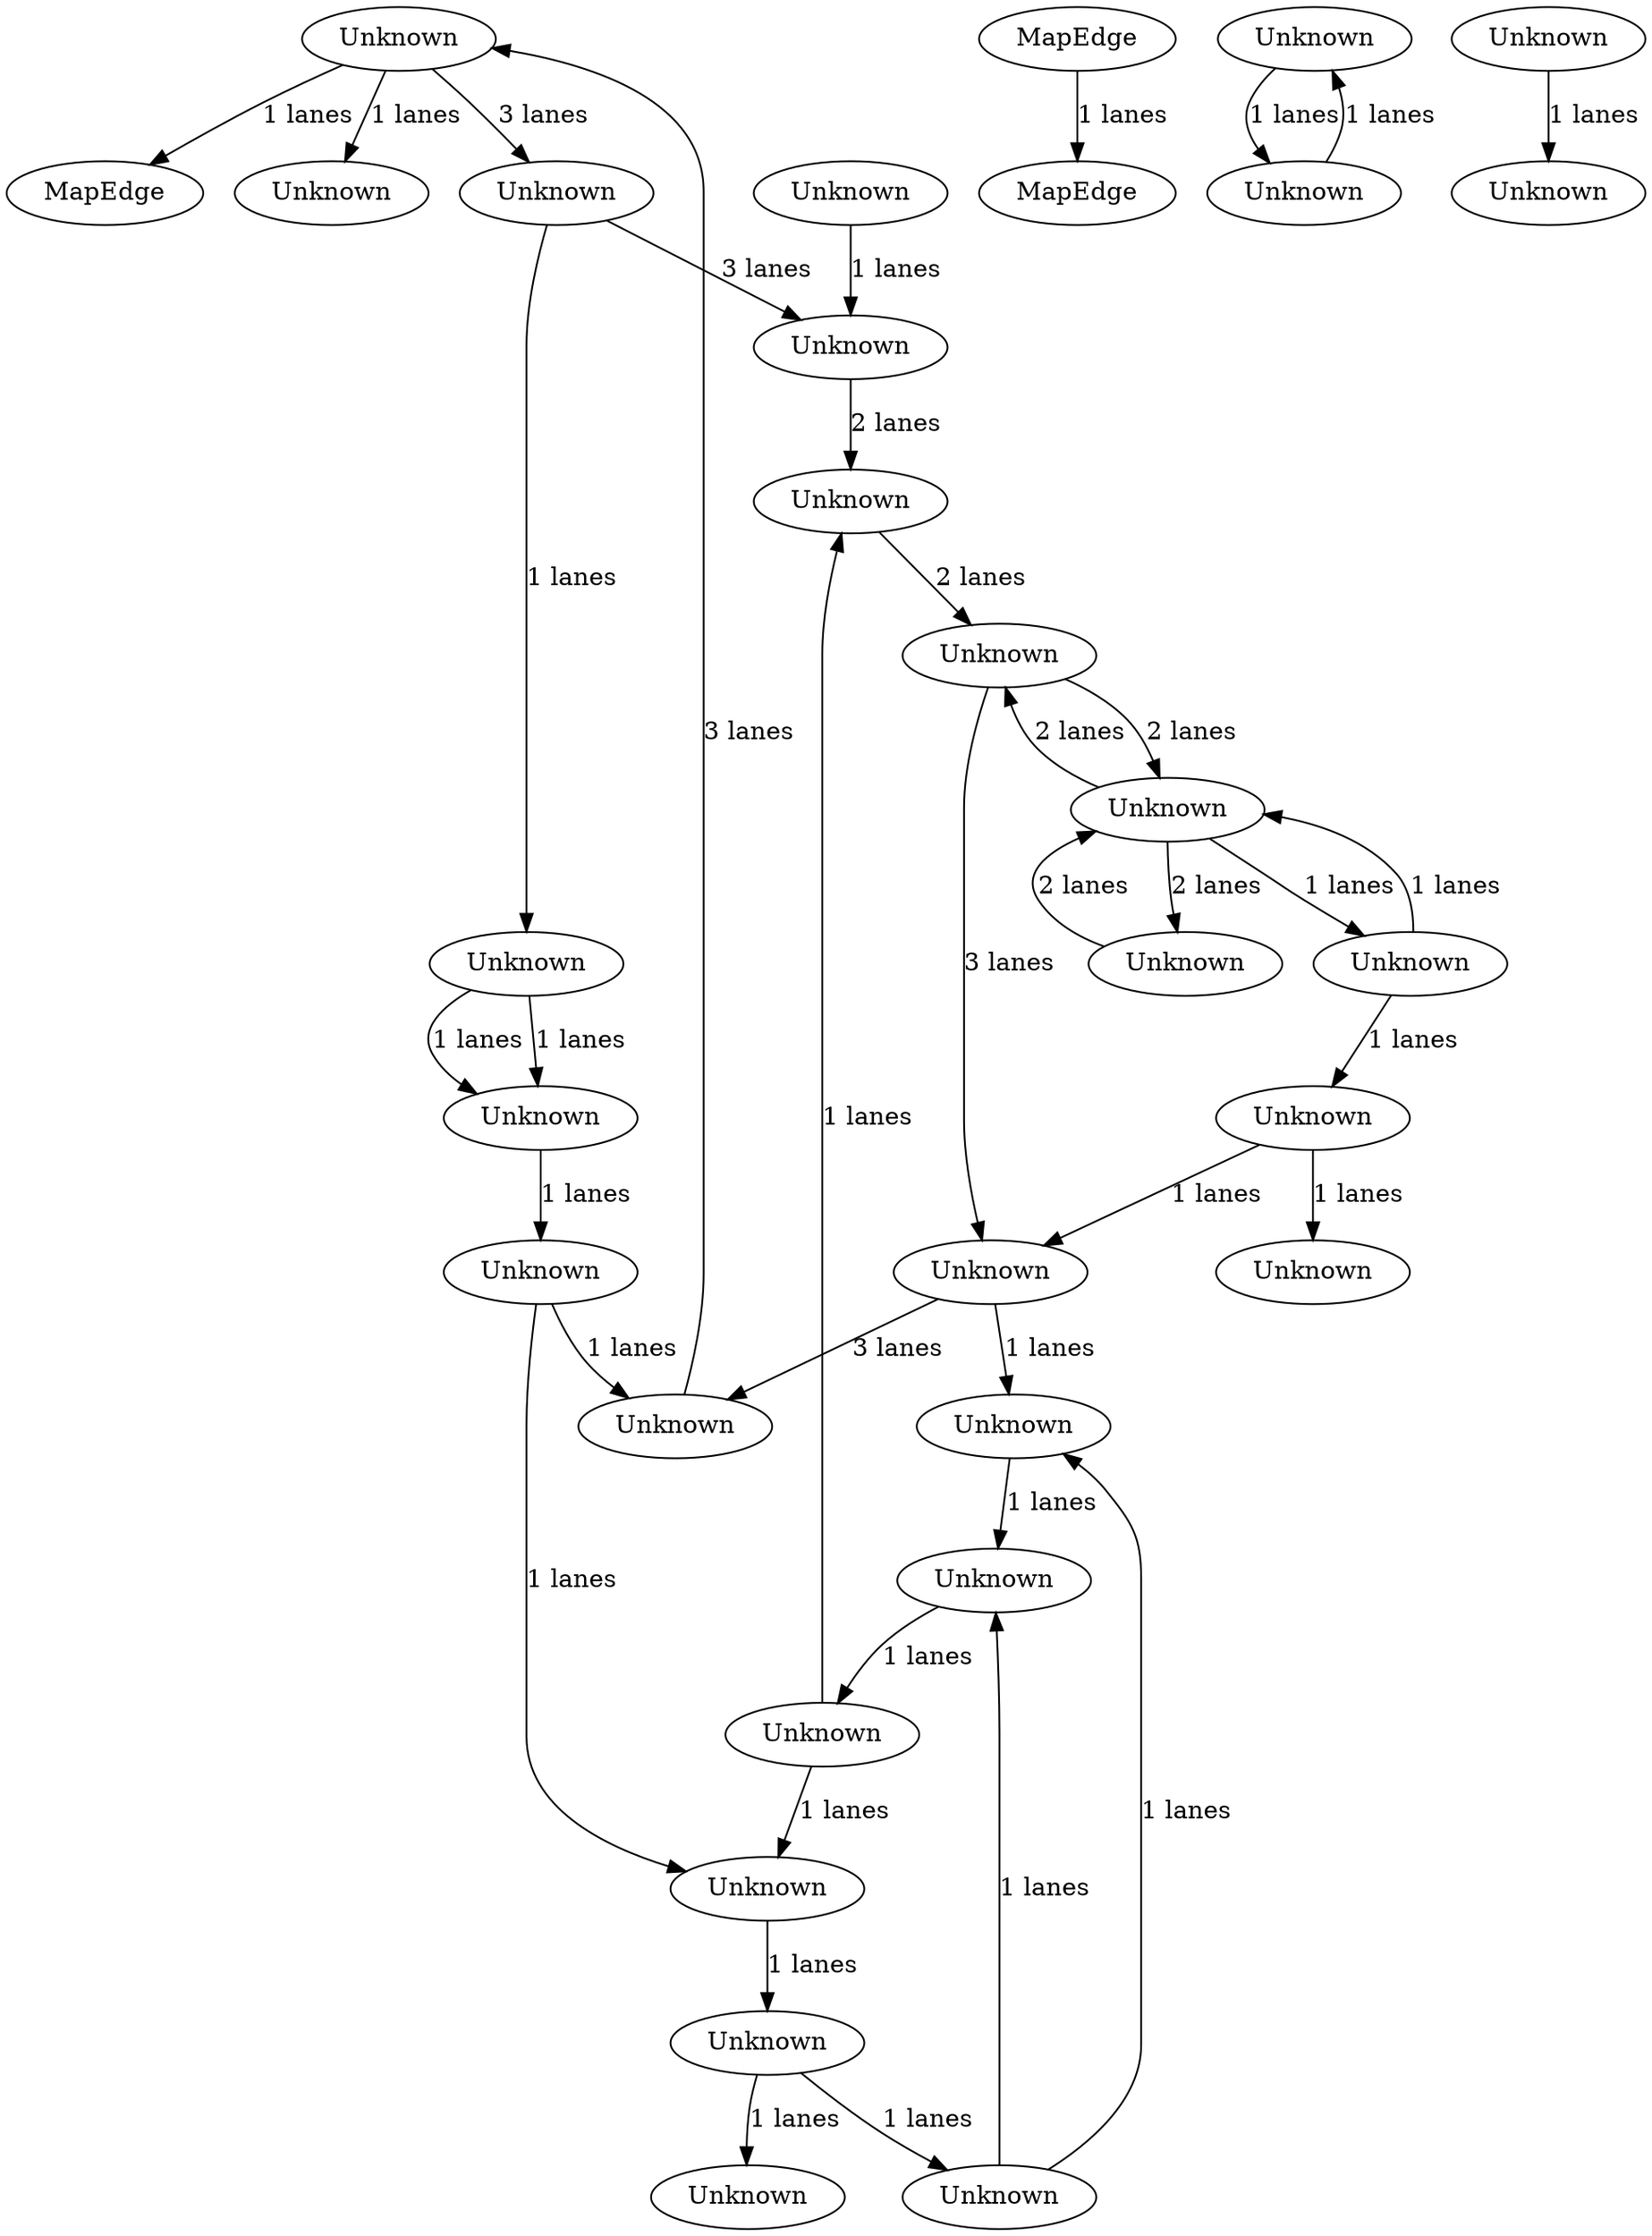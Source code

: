 digraph {
    0 [ label = "MapEdge" ]
    1 [ label = "Unknown" ]
    2 [ label = "Unknown" ]
    3 [ label = "Unknown" ]
    4 [ label = "Unknown" ]
    5 [ label = "Unknown" ]
    6 [ label = "Unknown" ]
    7 [ label = "Unknown" ]
    8 [ label = "Unknown" ]
    9 [ label = "Unknown" ]
    10 [ label = "Unknown" ]
    11 [ label = "Unknown" ]
    12 [ label = "Unknown" ]
    13 [ label = "Unknown" ]
    14 [ label = "Unknown" ]
    15 [ label = "Unknown" ]
    16 [ label = "Unknown" ]
    17 [ label = "Unknown" ]
    18 [ label = "Unknown" ]
    19 [ label = "Unknown" ]
    20 [ label = "Unknown" ]
    21 [ label = "Unknown" ]
    22 [ label = "Unknown" ]
    23 [ label = "Unknown" ]
    24 [ label = "Unknown" ]
    25 [ label = "MapEdge" ]
    26 [ label = "Unknown" ]
    27 [ label = "Unknown" ]
    28 [ label = "Unknown" ]
    29 [ label = "Unknown" ]
    30 [ label = "MapEdge" ]
    29 -> 28 [ label = "1 lanes" ]
    23 -> 22 [ label = "2 lanes" ]
    22 -> 23 [ label = "2 lanes" ]
    22 -> 19 [ label = "2 lanes" ]
    19 -> 22 [ label = "2 lanes" ]
    19 -> 18 [ label = "3 lanes" ]
    18 -> 9 [ label = "3 lanes" ]
    9 -> 4 [ label = "3 lanes" ]
    4 -> 3 [ label = "3 lanes" ]
    3 -> 5 [ label = "3 lanes" ]
    18 -> 16 [ label = "1 lanes" ]
    16 -> 17 [ label = "1 lanes" ]
    17 -> 15 [ label = "1 lanes" ]
    15 -> 10 [ label = "1 lanes" ]
    4 -> 0 [ label = "1 lanes" ]
    8 -> 10 [ label = "1 lanes" ]
    10 -> 11 [ label = "1 lanes" ]
    11 -> 13 [ label = "1 lanes" ]
    13 -> 16 [ label = "1 lanes" ]
    3 -> 6 [ label = "1 lanes" ]
    6 -> 7 [ label = "1 lanes" ]
    7 -> 8 [ label = "1 lanes" ]
    8 -> 9 [ label = "1 lanes" ]
    20 -> 18 [ label = "1 lanes" ]
    24 -> 20 [ label = "1 lanes" ]
    20 -> 21 [ label = "1 lanes" ]
    25 -> 30 [ label = "1 lanes" ]
    4 -> 2 [ label = "1 lanes" ]
    1 -> 5 [ label = "1 lanes" ]
    5 -> 14 [ label = "2 lanes" ]
    14 -> 19 [ label = "2 lanes" ]
    26 -> 27 [ label = "1 lanes" ]
    27 -> 26 [ label = "1 lanes" ]
    22 -> 24 [ label = "1 lanes" ]
    24 -> 22 [ label = "1 lanes" ]
    6 -> 7 [ label = "1 lanes" ]
    15 -> 14 [ label = "1 lanes" ]
    11 -> 12 [ label = "1 lanes" ]
    13 -> 17 [ label = "1 lanes" ]
}
